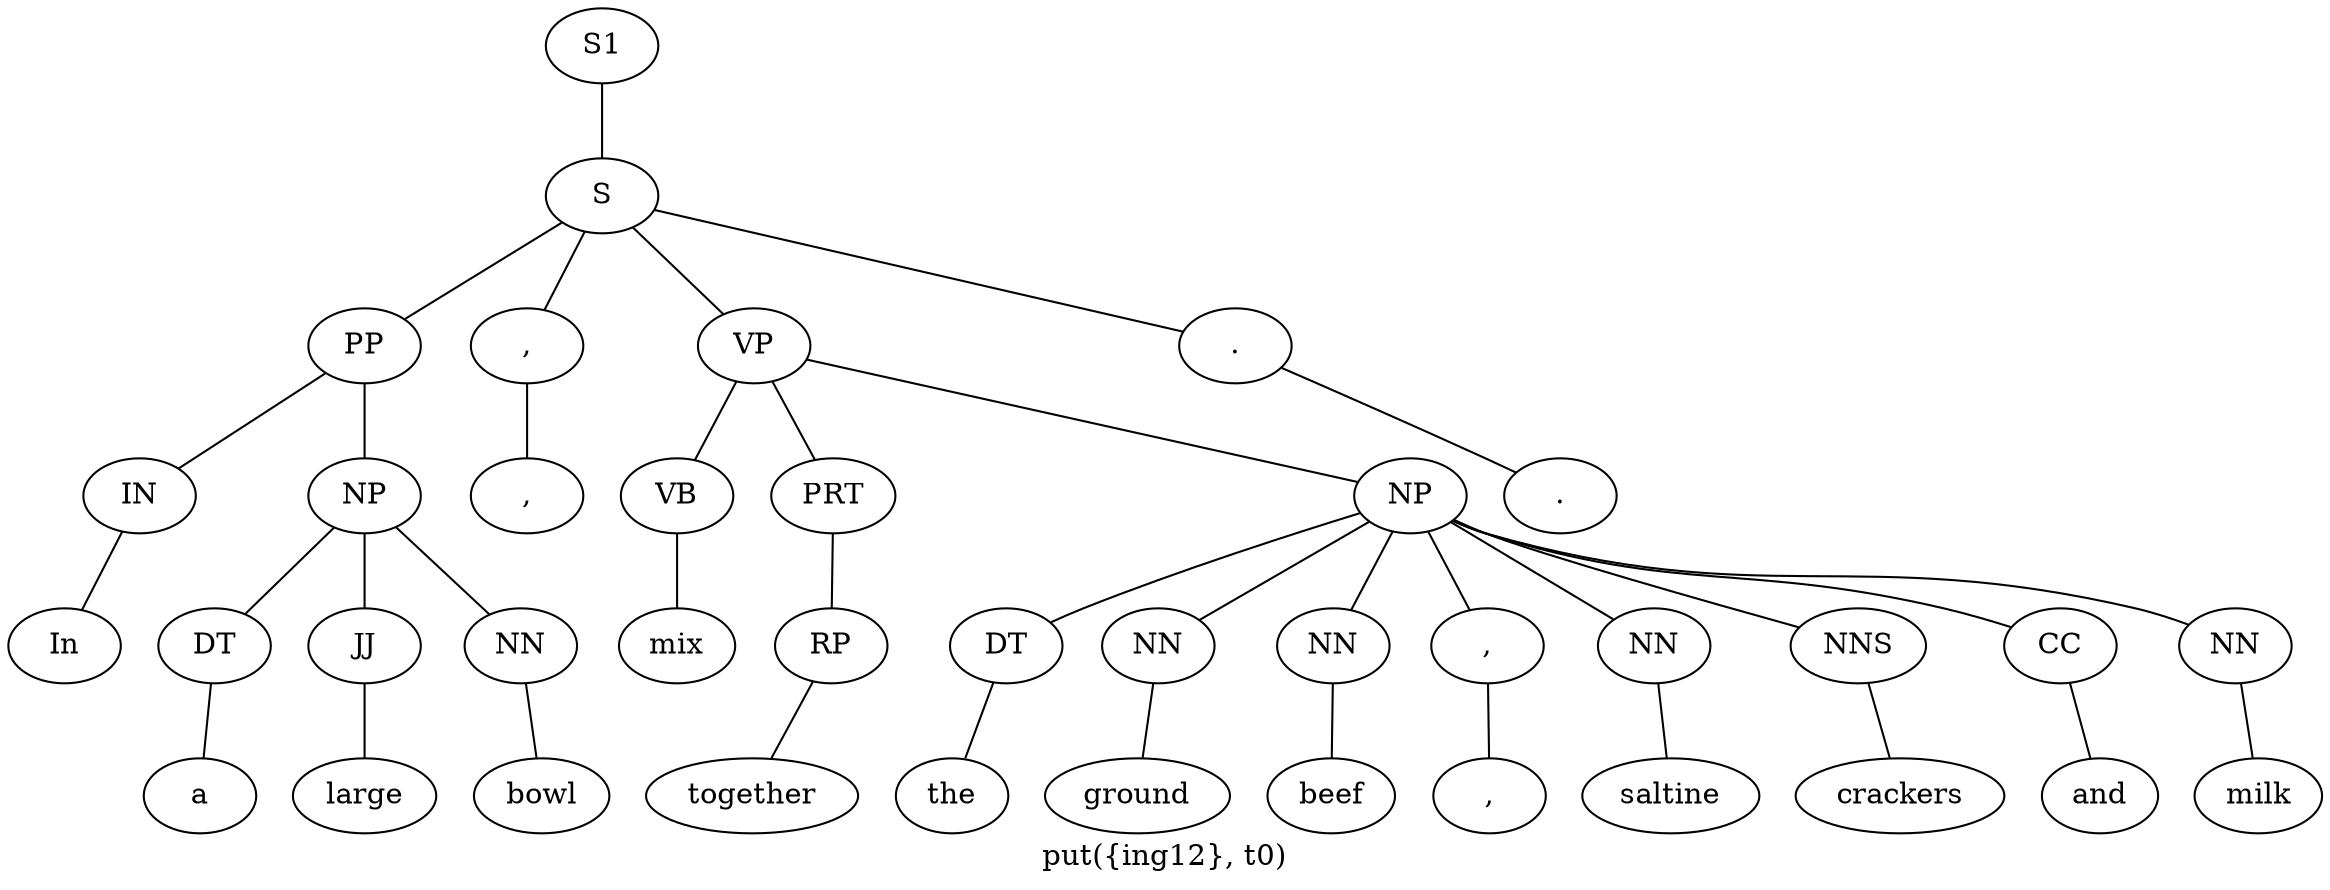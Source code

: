 graph SyntaxGraph {
	label = "put({ing12}, t0)";
	Node0 [label="S1"];
	Node1 [label="S"];
	Node2 [label="PP"];
	Node3 [label="IN"];
	Node4 [label="In"];
	Node5 [label="NP"];
	Node6 [label="DT"];
	Node7 [label="a"];
	Node8 [label="JJ"];
	Node9 [label="large"];
	Node10 [label="NN"];
	Node11 [label="bowl"];
	Node12 [label=","];
	Node13 [label=","];
	Node14 [label="VP"];
	Node15 [label="VB"];
	Node16 [label="mix"];
	Node17 [label="PRT"];
	Node18 [label="RP"];
	Node19 [label="together"];
	Node20 [label="NP"];
	Node21 [label="DT"];
	Node22 [label="the"];
	Node23 [label="NN"];
	Node24 [label="ground"];
	Node25 [label="NN"];
	Node26 [label="beef"];
	Node27 [label=","];
	Node28 [label=","];
	Node29 [label="NN"];
	Node30 [label="saltine"];
	Node31 [label="NNS"];
	Node32 [label="crackers"];
	Node33 [label="CC"];
	Node34 [label="and"];
	Node35 [label="NN"];
	Node36 [label="milk"];
	Node37 [label="."];
	Node38 [label="."];

	Node0 -- Node1;
	Node1 -- Node2;
	Node1 -- Node12;
	Node1 -- Node14;
	Node1 -- Node37;
	Node2 -- Node3;
	Node2 -- Node5;
	Node3 -- Node4;
	Node5 -- Node6;
	Node5 -- Node8;
	Node5 -- Node10;
	Node6 -- Node7;
	Node8 -- Node9;
	Node10 -- Node11;
	Node12 -- Node13;
	Node14 -- Node15;
	Node14 -- Node17;
	Node14 -- Node20;
	Node15 -- Node16;
	Node17 -- Node18;
	Node18 -- Node19;
	Node20 -- Node21;
	Node20 -- Node23;
	Node20 -- Node25;
	Node20 -- Node27;
	Node20 -- Node29;
	Node20 -- Node31;
	Node20 -- Node33;
	Node20 -- Node35;
	Node21 -- Node22;
	Node23 -- Node24;
	Node25 -- Node26;
	Node27 -- Node28;
	Node29 -- Node30;
	Node31 -- Node32;
	Node33 -- Node34;
	Node35 -- Node36;
	Node37 -- Node38;
}